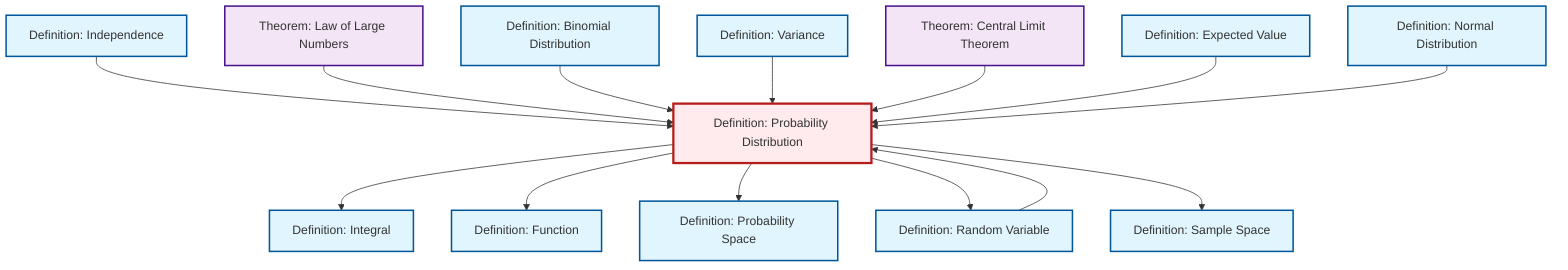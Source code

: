graph TD
    classDef definition fill:#e1f5fe,stroke:#01579b,stroke-width:2px
    classDef theorem fill:#f3e5f5,stroke:#4a148c,stroke-width:2px
    classDef axiom fill:#fff3e0,stroke:#e65100,stroke-width:2px
    classDef example fill:#e8f5e9,stroke:#1b5e20,stroke-width:2px
    classDef current fill:#ffebee,stroke:#b71c1c,stroke-width:3px
    def-normal-distribution["Definition: Normal Distribution"]:::definition
    def-binomial-distribution["Definition: Binomial Distribution"]:::definition
    def-function["Definition: Function"]:::definition
    thm-central-limit["Theorem: Central Limit Theorem"]:::theorem
    thm-law-of-large-numbers["Theorem: Law of Large Numbers"]:::theorem
    def-probability-distribution["Definition: Probability Distribution"]:::definition
    def-random-variable["Definition: Random Variable"]:::definition
    def-variance["Definition: Variance"]:::definition
    def-integral["Definition: Integral"]:::definition
    def-sample-space["Definition: Sample Space"]:::definition
    def-independence["Definition: Independence"]:::definition
    def-probability-space["Definition: Probability Space"]:::definition
    def-expectation["Definition: Expected Value"]:::definition
    def-independence --> def-probability-distribution
    thm-law-of-large-numbers --> def-probability-distribution
    def-binomial-distribution --> def-probability-distribution
    def-probability-distribution --> def-integral
    def-variance --> def-probability-distribution
    thm-central-limit --> def-probability-distribution
    def-probability-distribution --> def-function
    def-random-variable --> def-probability-distribution
    def-expectation --> def-probability-distribution
    def-probability-distribution --> def-probability-space
    def-probability-distribution --> def-random-variable
    def-probability-distribution --> def-sample-space
    def-normal-distribution --> def-probability-distribution
    class def-probability-distribution current